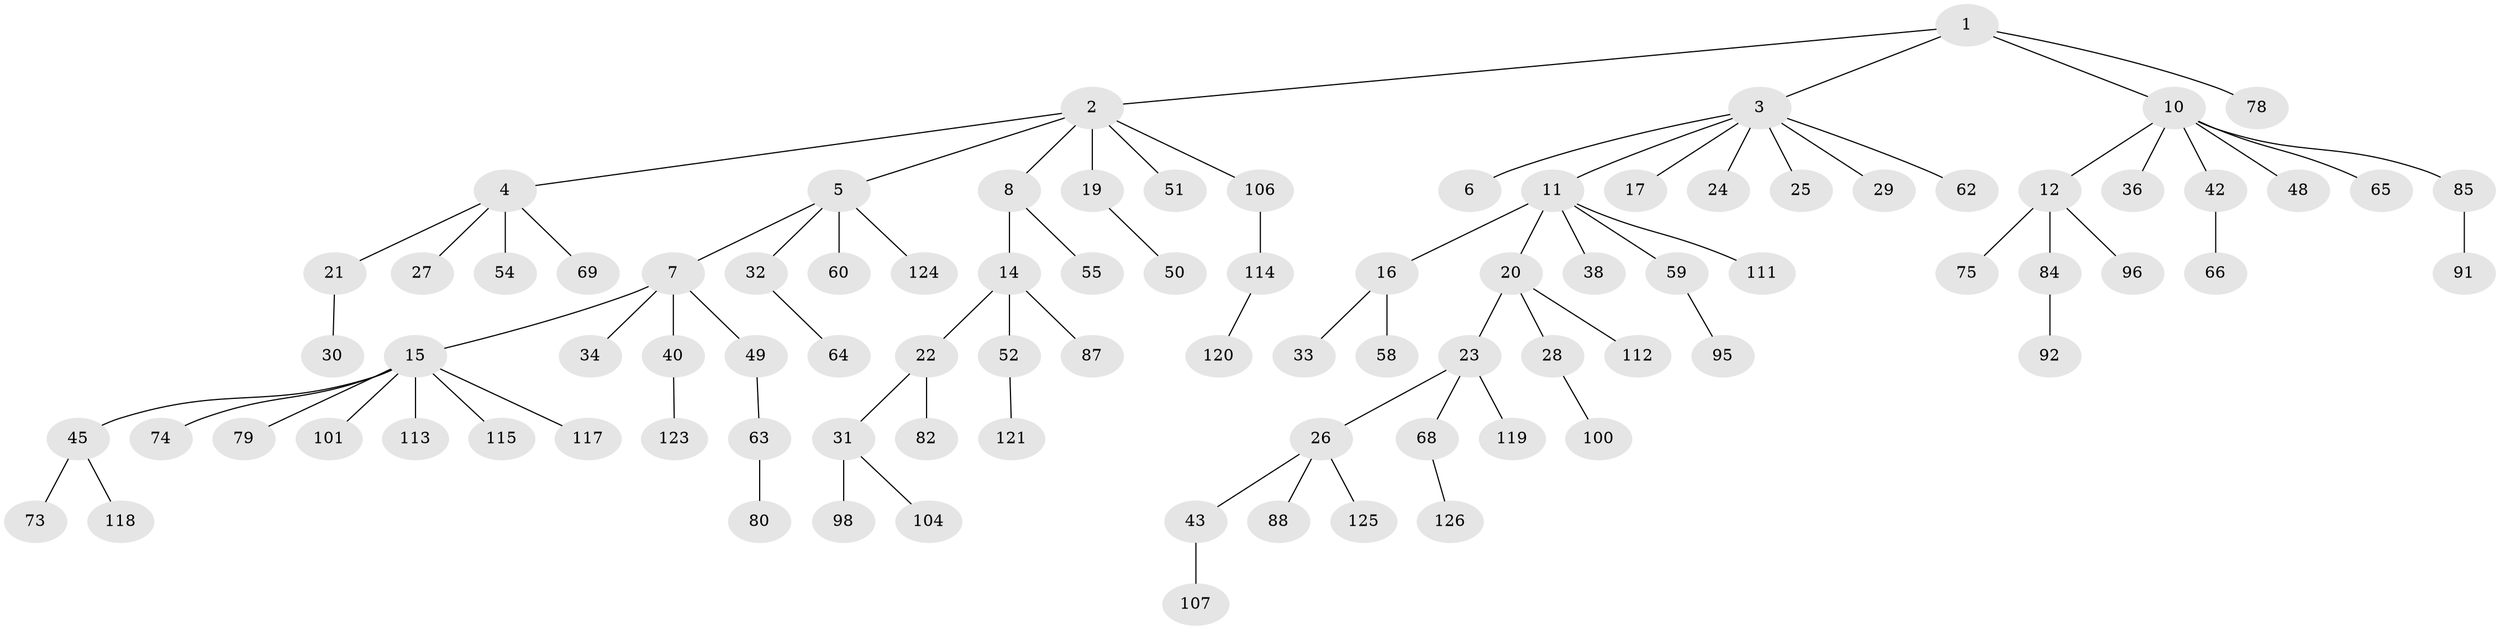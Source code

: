 // original degree distribution, {4: 0.03968253968253968, 8: 0.015873015873015872, 9: 0.007936507936507936, 6: 0.023809523809523808, 1: 0.5396825396825397, 3: 0.07936507936507936, 5: 0.03968253968253968, 2: 0.25396825396825395}
// Generated by graph-tools (version 1.1) at 2025/11/02/27/25 16:11:25]
// undirected, 89 vertices, 88 edges
graph export_dot {
graph [start="1"]
  node [color=gray90,style=filled];
  1 [super="+37"];
  2 [super="+47"];
  3 [super="+72"];
  4 [super="+90"];
  5 [super="+9"];
  6;
  7 [super="+35"];
  8;
  10 [super="+39"];
  11 [super="+13"];
  12 [super="+93"];
  14 [super="+86"];
  15 [super="+94"];
  16 [super="+18"];
  17;
  19 [super="+76"];
  20 [super="+116"];
  21;
  22 [super="+41"];
  23 [super="+46"];
  24;
  25;
  26 [super="+97"];
  27 [super="+57"];
  28;
  29;
  30;
  31 [super="+67"];
  32 [super="+89"];
  33;
  34 [super="+105"];
  36 [super="+61"];
  38;
  40;
  42;
  43 [super="+44"];
  45 [super="+53"];
  48 [super="+77"];
  49;
  50;
  51;
  52;
  54;
  55 [super="+56"];
  58;
  59 [super="+109"];
  60 [super="+81"];
  62 [super="+70"];
  63 [super="+71"];
  64 [super="+110"];
  65;
  66;
  68 [super="+103"];
  69;
  73;
  74;
  75;
  78;
  79;
  80 [super="+83"];
  82;
  84;
  85;
  87;
  88 [super="+108"];
  91 [super="+102"];
  92;
  95 [super="+99"];
  96;
  98;
  100;
  101;
  104;
  106;
  107;
  111 [super="+122"];
  112;
  113;
  114;
  115;
  117;
  118;
  119;
  120;
  121;
  123;
  124;
  125;
  126;
  1 -- 2;
  1 -- 3;
  1 -- 10;
  1 -- 78;
  2 -- 4;
  2 -- 5;
  2 -- 8;
  2 -- 19;
  2 -- 51;
  2 -- 106;
  3 -- 6;
  3 -- 11;
  3 -- 17;
  3 -- 24;
  3 -- 25;
  3 -- 29;
  3 -- 62;
  4 -- 21;
  4 -- 27;
  4 -- 54;
  4 -- 69;
  5 -- 7;
  5 -- 60;
  5 -- 32;
  5 -- 124;
  7 -- 15;
  7 -- 34;
  7 -- 40;
  7 -- 49;
  8 -- 14;
  8 -- 55;
  10 -- 12;
  10 -- 36;
  10 -- 42;
  10 -- 48;
  10 -- 65;
  10 -- 85;
  11 -- 16;
  11 -- 59;
  11 -- 20;
  11 -- 38;
  11 -- 111;
  12 -- 75;
  12 -- 84;
  12 -- 96;
  14 -- 22;
  14 -- 52;
  14 -- 87;
  15 -- 45;
  15 -- 74;
  15 -- 79;
  15 -- 117;
  15 -- 113;
  15 -- 115;
  15 -- 101;
  16 -- 58;
  16 -- 33;
  19 -- 50;
  20 -- 23;
  20 -- 28;
  20 -- 112;
  21 -- 30;
  22 -- 31;
  22 -- 82;
  23 -- 26;
  23 -- 68;
  23 -- 119;
  26 -- 43;
  26 -- 88;
  26 -- 125;
  28 -- 100;
  31 -- 104;
  31 -- 98;
  32 -- 64;
  40 -- 123;
  42 -- 66;
  43 -- 107;
  45 -- 118;
  45 -- 73;
  49 -- 63;
  52 -- 121;
  59 -- 95;
  63 -- 80;
  68 -- 126;
  84 -- 92;
  85 -- 91;
  106 -- 114;
  114 -- 120;
}
